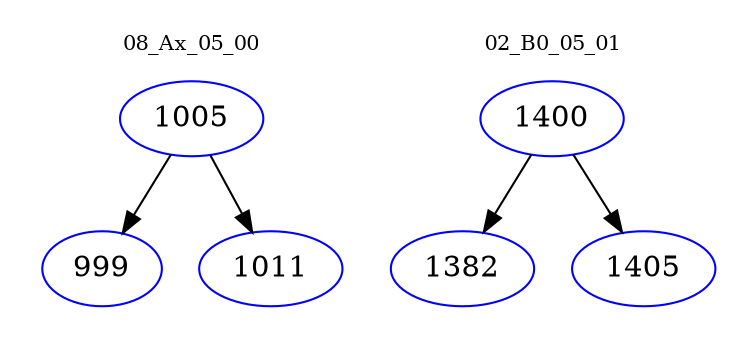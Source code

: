 digraph{
subgraph cluster_0 {
color = white
label = "08_Ax_05_00";
fontsize=10;
T0_1005 [label="1005", color="blue"]
T0_1005 -> T0_999 [color="black"]
T0_999 [label="999", color="blue"]
T0_1005 -> T0_1011 [color="black"]
T0_1011 [label="1011", color="blue"]
}
subgraph cluster_1 {
color = white
label = "02_B0_05_01";
fontsize=10;
T1_1400 [label="1400", color="blue"]
T1_1400 -> T1_1382 [color="black"]
T1_1382 [label="1382", color="blue"]
T1_1400 -> T1_1405 [color="black"]
T1_1405 [label="1405", color="blue"]
}
}
